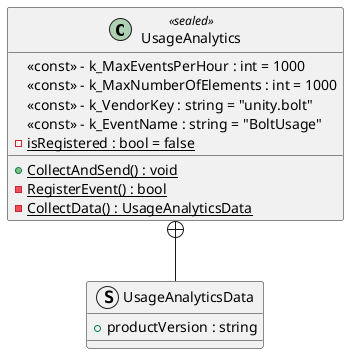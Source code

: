 @startuml
class UsageAnalytics <<sealed>> {
    <<const>> - k_MaxEventsPerHour : int = 1000
    <<const>> - k_MaxNumberOfElements : int = 1000
    <<const>> - k_VendorKey : string = "unity.bolt"
    <<const>> - k_EventName : string = "BoltUsage"
    {static} - isRegistered : bool = false
    + {static} CollectAndSend() : void
    - {static} RegisterEvent() : bool
    - {static} CollectData() : UsageAnalyticsData
}
struct UsageAnalyticsData {
    + productVersion : string
}
UsageAnalytics +-- UsageAnalyticsData
@enduml
